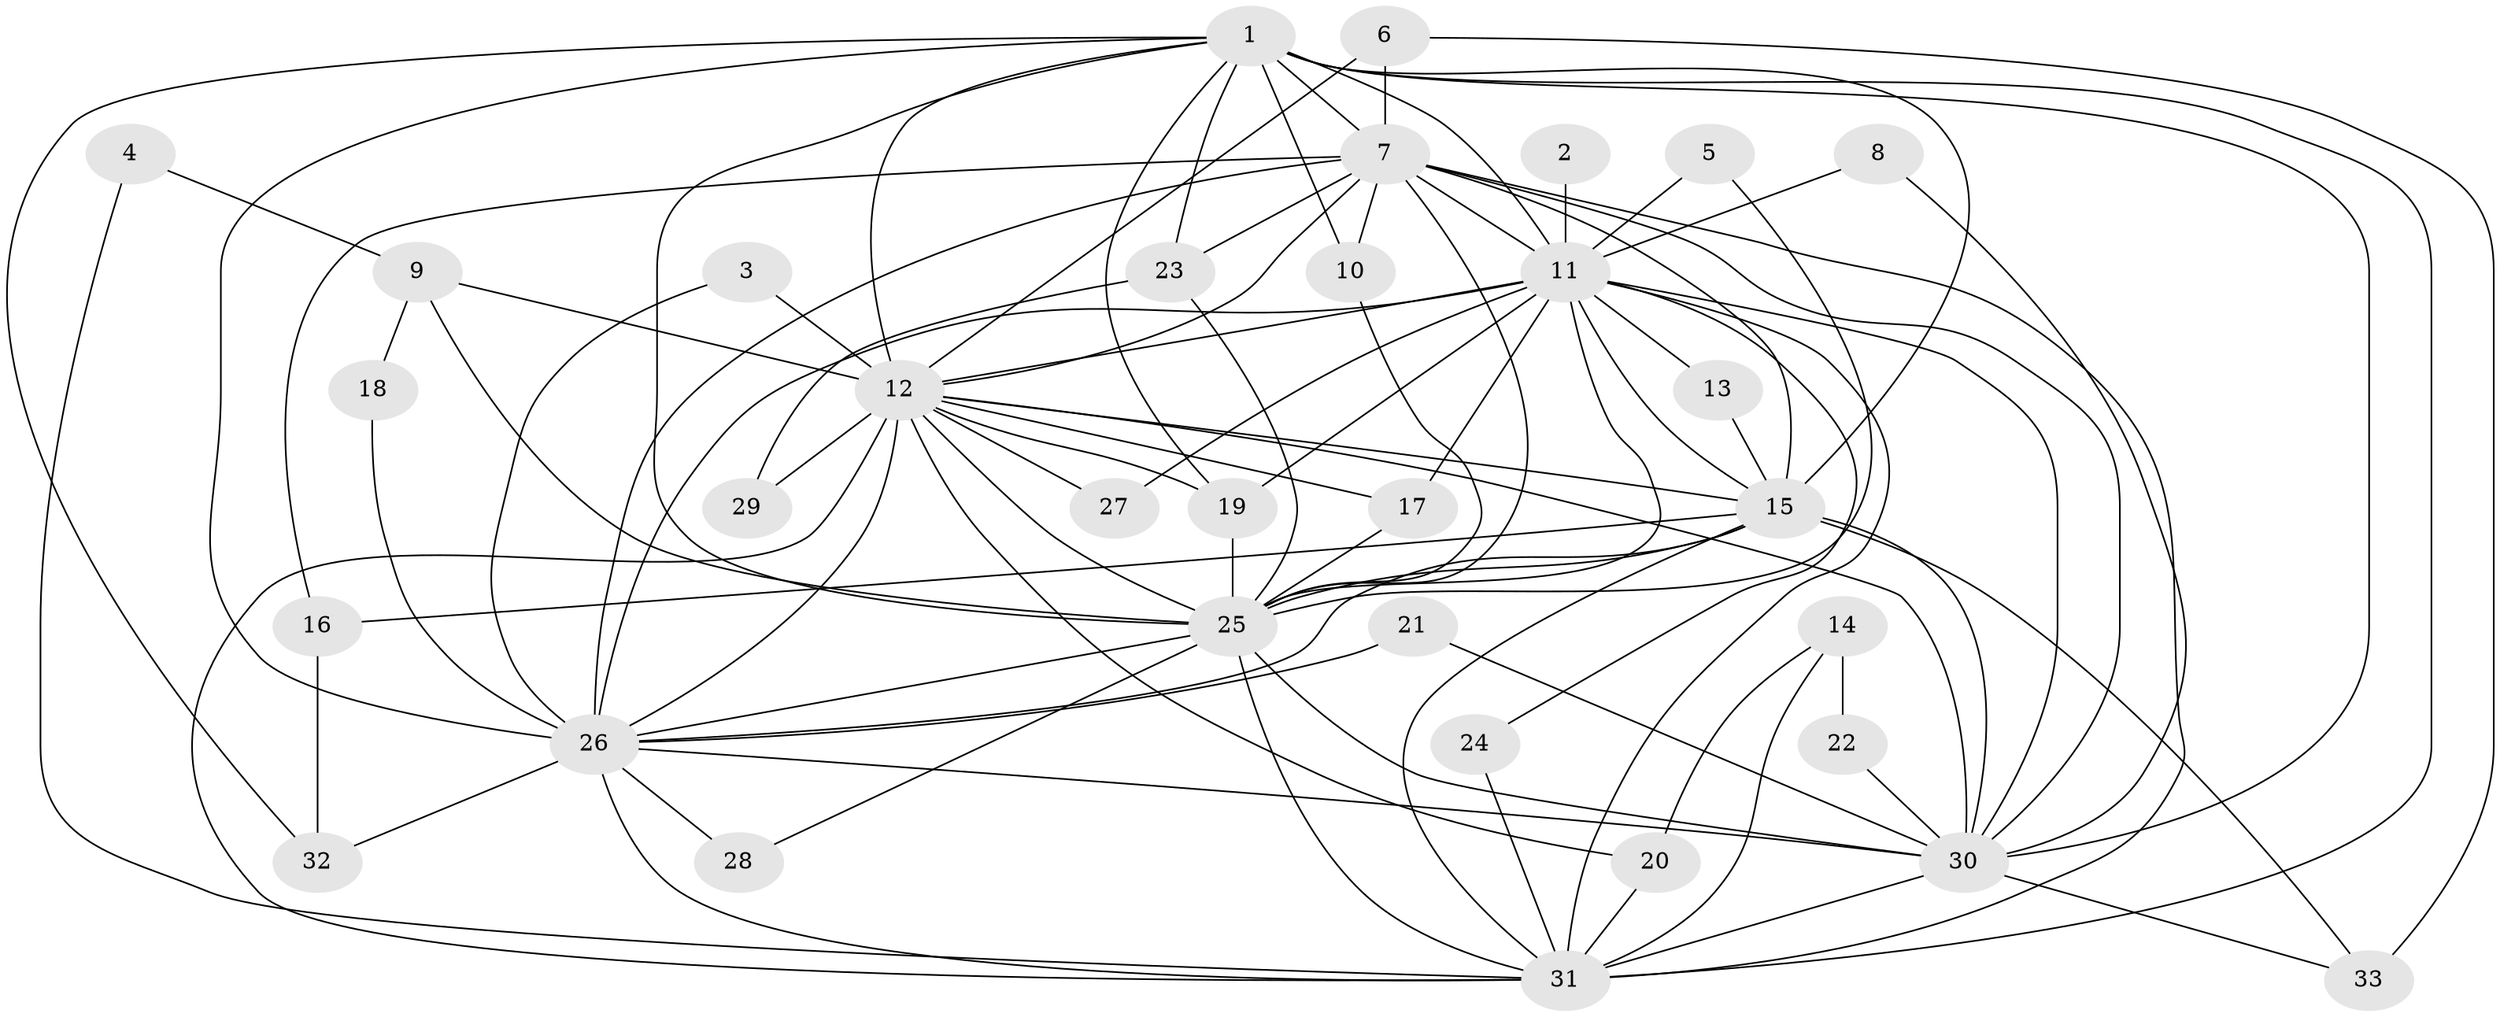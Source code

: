 // original degree distribution, {18: 0.015384615384615385, 19: 0.03076923076923077, 12: 0.015384615384615385, 15: 0.03076923076923077, 20: 0.03076923076923077, 21: 0.015384615384615385, 14: 0.015384615384615385, 4: 0.1076923076923077, 3: 0.15384615384615385, 5: 0.015384615384615385, 2: 0.5692307692307692}
// Generated by graph-tools (version 1.1) at 2025/01/03/09/25 03:01:31]
// undirected, 33 vertices, 90 edges
graph export_dot {
graph [start="1"]
  node [color=gray90,style=filled];
  1;
  2;
  3;
  4;
  5;
  6;
  7;
  8;
  9;
  10;
  11;
  12;
  13;
  14;
  15;
  16;
  17;
  18;
  19;
  20;
  21;
  22;
  23;
  24;
  25;
  26;
  27;
  28;
  29;
  30;
  31;
  32;
  33;
  1 -- 7 [weight=2.0];
  1 -- 10 [weight=2.0];
  1 -- 11 [weight=2.0];
  1 -- 12 [weight=2.0];
  1 -- 15 [weight=4.0];
  1 -- 19 [weight=1.0];
  1 -- 23 [weight=2.0];
  1 -- 25 [weight=2.0];
  1 -- 26 [weight=2.0];
  1 -- 30 [weight=2.0];
  1 -- 31 [weight=2.0];
  1 -- 32 [weight=1.0];
  2 -- 11 [weight=1.0];
  3 -- 12 [weight=1.0];
  3 -- 26 [weight=2.0];
  4 -- 9 [weight=1.0];
  4 -- 31 [weight=1.0];
  5 -- 11 [weight=1.0];
  5 -- 25 [weight=1.0];
  6 -- 7 [weight=1.0];
  6 -- 12 [weight=1.0];
  6 -- 33 [weight=1.0];
  7 -- 10 [weight=1.0];
  7 -- 11 [weight=1.0];
  7 -- 12 [weight=1.0];
  7 -- 15 [weight=1.0];
  7 -- 16 [weight=2.0];
  7 -- 23 [weight=1.0];
  7 -- 25 [weight=1.0];
  7 -- 26 [weight=3.0];
  7 -- 30 [weight=1.0];
  7 -- 31 [weight=2.0];
  8 -- 11 [weight=1.0];
  8 -- 30 [weight=1.0];
  9 -- 12 [weight=1.0];
  9 -- 18 [weight=1.0];
  9 -- 25 [weight=1.0];
  10 -- 25 [weight=1.0];
  11 -- 12 [weight=1.0];
  11 -- 13 [weight=1.0];
  11 -- 15 [weight=1.0];
  11 -- 17 [weight=1.0];
  11 -- 19 [weight=1.0];
  11 -- 24 [weight=1.0];
  11 -- 25 [weight=1.0];
  11 -- 26 [weight=1.0];
  11 -- 27 [weight=1.0];
  11 -- 30 [weight=1.0];
  11 -- 31 [weight=2.0];
  12 -- 15 [weight=1.0];
  12 -- 17 [weight=1.0];
  12 -- 19 [weight=1.0];
  12 -- 20 [weight=1.0];
  12 -- 25 [weight=1.0];
  12 -- 26 [weight=1.0];
  12 -- 27 [weight=1.0];
  12 -- 29 [weight=2.0];
  12 -- 30 [weight=2.0];
  12 -- 31 [weight=2.0];
  13 -- 15 [weight=1.0];
  14 -- 20 [weight=1.0];
  14 -- 22 [weight=1.0];
  14 -- 31 [weight=1.0];
  15 -- 16 [weight=2.0];
  15 -- 25 [weight=1.0];
  15 -- 26 [weight=1.0];
  15 -- 30 [weight=1.0];
  15 -- 31 [weight=1.0];
  15 -- 33 [weight=1.0];
  16 -- 32 [weight=1.0];
  17 -- 25 [weight=2.0];
  18 -- 26 [weight=1.0];
  19 -- 25 [weight=1.0];
  20 -- 31 [weight=2.0];
  21 -- 26 [weight=1.0];
  21 -- 30 [weight=1.0];
  22 -- 30 [weight=1.0];
  23 -- 25 [weight=1.0];
  23 -- 29 [weight=1.0];
  24 -- 31 [weight=1.0];
  25 -- 26 [weight=3.0];
  25 -- 28 [weight=1.0];
  25 -- 30 [weight=1.0];
  25 -- 31 [weight=2.0];
  26 -- 28 [weight=1.0];
  26 -- 30 [weight=1.0];
  26 -- 31 [weight=1.0];
  26 -- 32 [weight=1.0];
  30 -- 31 [weight=1.0];
  30 -- 33 [weight=1.0];
}
